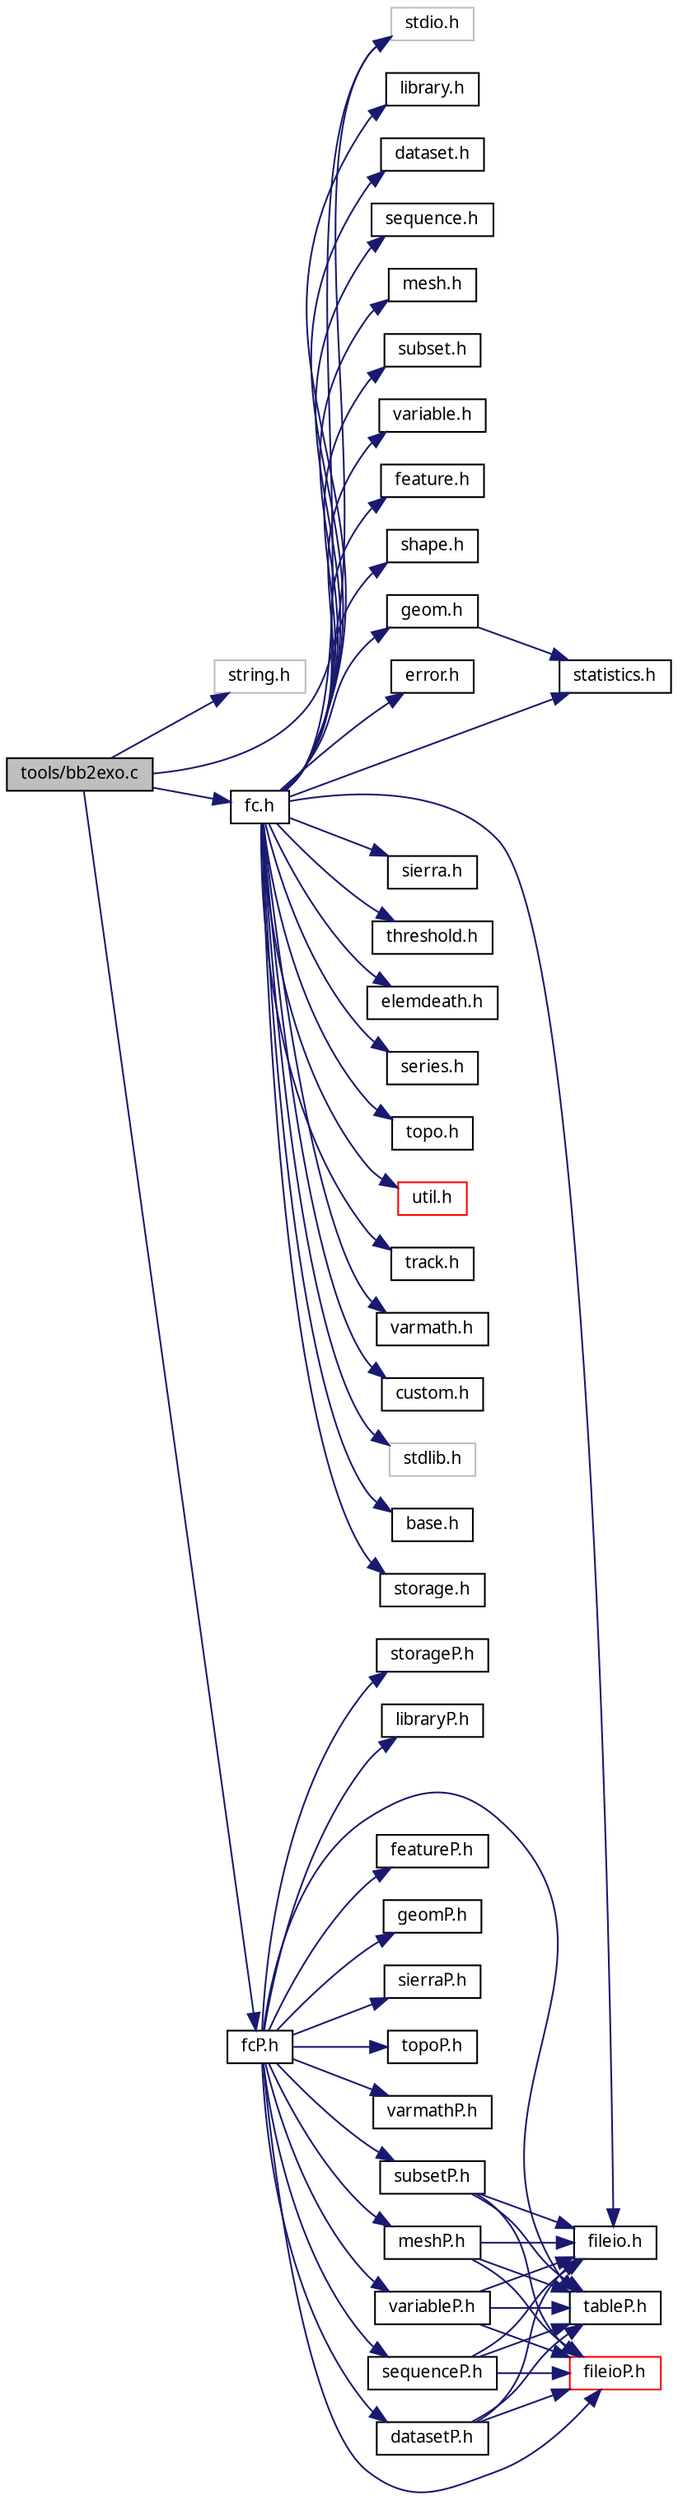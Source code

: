 digraph G
{
  edge [fontname="FreeSans.ttf",fontsize=10,labelfontname="FreeSans.ttf",labelfontsize=10];
  node [fontname="FreeSans.ttf",fontsize=10,shape=record];
  rankdir=LR;
  Node1 [label="tools/bb2exo.c",height=0.2,width=0.4,color="black", fillcolor="grey75", style="filled" fontcolor="black"];
  Node1 -> Node2 [color="midnightblue",fontsize=10,style="solid",fontname="FreeSans.ttf"];
  Node2 [label="string.h",height=0.2,width=0.4,color="grey75", fillcolor="white", style="filled"];
  Node1 -> Node3 [color="midnightblue",fontsize=10,style="solid",fontname="FreeSans.ttf"];
  Node3 [label="stdio.h",height=0.2,width=0.4,color="grey75", fillcolor="white", style="filled"];
  Node1 -> Node4 [color="midnightblue",fontsize=10,style="solid",fontname="FreeSans.ttf"];
  Node4 [label="fc.h",height=0.2,width=0.4,color="black", fillcolor="white", style="filled",URL="$fc_8h.html"];
  Node4 -> Node5 [color="midnightblue",fontsize=10,style="solid",fontname="FreeSans.ttf"];
  Node5 [label="stdlib.h",height=0.2,width=0.4,color="grey75", fillcolor="white", style="filled"];
  Node4 -> Node3 [color="midnightblue",fontsize=10,style="solid",fontname="FreeSans.ttf"];
  Node4 -> Node6 [color="midnightblue",fontsize=10,style="solid",fontname="FreeSans.ttf"];
  Node6 [label="base.h",height=0.2,width=0.4,color="black", fillcolor="white", style="filled",URL="$base_8h.html"];
  Node4 -> Node7 [color="midnightblue",fontsize=10,style="solid",fontname="FreeSans.ttf"];
  Node7 [label="storage.h",height=0.2,width=0.4,color="black", fillcolor="white", style="filled",URL="$storage_8h.html"];
  Node4 -> Node8 [color="midnightblue",fontsize=10,style="solid",fontname="FreeSans.ttf"];
  Node8 [label="library.h",height=0.2,width=0.4,color="black", fillcolor="white", style="filled",URL="$library_8h.html"];
  Node4 -> Node9 [color="midnightblue",fontsize=10,style="solid",fontname="FreeSans.ttf"];
  Node9 [label="dataset.h",height=0.2,width=0.4,color="black", fillcolor="white", style="filled",URL="$dataset_8h.html"];
  Node4 -> Node10 [color="midnightblue",fontsize=10,style="solid",fontname="FreeSans.ttf"];
  Node10 [label="sequence.h",height=0.2,width=0.4,color="black", fillcolor="white", style="filled",URL="$sequence_8h.html"];
  Node4 -> Node11 [color="midnightblue",fontsize=10,style="solid",fontname="FreeSans.ttf"];
  Node11 [label="mesh.h",height=0.2,width=0.4,color="black", fillcolor="white", style="filled",URL="$mesh_8h.html"];
  Node4 -> Node12 [color="midnightblue",fontsize=10,style="solid",fontname="FreeSans.ttf"];
  Node12 [label="subset.h",height=0.2,width=0.4,color="black", fillcolor="white", style="filled",URL="$subset_8h.html"];
  Node4 -> Node13 [color="midnightblue",fontsize=10,style="solid",fontname="FreeSans.ttf"];
  Node13 [label="variable.h",height=0.2,width=0.4,color="black", fillcolor="white", style="filled",URL="$variable_8h.html"];
  Node4 -> Node14 [color="midnightblue",fontsize=10,style="solid",fontname="FreeSans.ttf"];
  Node14 [label="feature.h",height=0.2,width=0.4,color="black", fillcolor="white", style="filled",URL="$feature_8h.html"];
  Node4 -> Node15 [color="midnightblue",fontsize=10,style="solid",fontname="FreeSans.ttf"];
  Node15 [label="shape.h",height=0.2,width=0.4,color="black", fillcolor="white", style="filled",URL="$shape_8h.html"];
  Node4 -> Node16 [color="midnightblue",fontsize=10,style="solid",fontname="FreeSans.ttf"];
  Node16 [label="fileio.h",height=0.2,width=0.4,color="black", fillcolor="white", style="filled",URL="$fileio_8h.html"];
  Node4 -> Node17 [color="midnightblue",fontsize=10,style="solid",fontname="FreeSans.ttf"];
  Node17 [label="error.h",height=0.2,width=0.4,color="black", fillcolor="white", style="filled",URL="$error_8h.html"];
  Node4 -> Node18 [color="midnightblue",fontsize=10,style="solid",fontname="FreeSans.ttf"];
  Node18 [label="geom.h",height=0.2,width=0.4,color="black", fillcolor="white", style="filled",URL="$geom_8h.html"];
  Node18 -> Node19 [color="midnightblue",fontsize=10,style="solid",fontname="FreeSans.ttf"];
  Node19 [label="statistics.h",height=0.2,width=0.4,color="black", fillcolor="white", style="filled",URL="$statistics_8h.html"];
  Node4 -> Node20 [color="midnightblue",fontsize=10,style="solid",fontname="FreeSans.ttf"];
  Node20 [label="sierra.h",height=0.2,width=0.4,color="black", fillcolor="white", style="filled",URL="$sierra_8h.html"];
  Node4 -> Node19 [color="midnightblue",fontsize=10,style="solid",fontname="FreeSans.ttf"];
  Node4 -> Node21 [color="midnightblue",fontsize=10,style="solid",fontname="FreeSans.ttf"];
  Node21 [label="threshold.h",height=0.2,width=0.4,color="black", fillcolor="white", style="filled",URL="$threshold_8h.html"];
  Node4 -> Node22 [color="midnightblue",fontsize=10,style="solid",fontname="FreeSans.ttf"];
  Node22 [label="elemdeath.h",height=0.2,width=0.4,color="black", fillcolor="white", style="filled",URL="$elemdeath_8h.html"];
  Node4 -> Node23 [color="midnightblue",fontsize=10,style="solid",fontname="FreeSans.ttf"];
  Node23 [label="series.h",height=0.2,width=0.4,color="black", fillcolor="white", style="filled",URL="$series_8h.html"];
  Node4 -> Node24 [color="midnightblue",fontsize=10,style="solid",fontname="FreeSans.ttf"];
  Node24 [label="topo.h",height=0.2,width=0.4,color="black", fillcolor="white", style="filled",URL="$topo_8h.html"];
  Node4 -> Node25 [color="midnightblue",fontsize=10,style="solid",fontname="FreeSans.ttf"];
  Node25 [label="util.h",height=0.2,width=0.4,color="red", fillcolor="white", style="filled",URL="$util_8h.html"];
  Node4 -> Node26 [color="midnightblue",fontsize=10,style="solid",fontname="FreeSans.ttf"];
  Node26 [label="track.h",height=0.2,width=0.4,color="black", fillcolor="white", style="filled",URL="$track_8h.html"];
  Node4 -> Node27 [color="midnightblue",fontsize=10,style="solid",fontname="FreeSans.ttf"];
  Node27 [label="varmath.h",height=0.2,width=0.4,color="black", fillcolor="white", style="filled",URL="$varmath_8h.html"];
  Node4 -> Node28 [color="midnightblue",fontsize=10,style="solid",fontname="FreeSans.ttf"];
  Node28 [label="custom.h",height=0.2,width=0.4,color="black", fillcolor="white", style="filled",URL="$custom_8h.html"];
  Node1 -> Node29 [color="midnightblue",fontsize=10,style="solid",fontname="FreeSans.ttf"];
  Node29 [label="fcP.h",height=0.2,width=0.4,color="black", fillcolor="white", style="filled",URL="$fcP_8h.html"];
  Node29 -> Node30 [color="midnightblue",fontsize=10,style="solid",fontname="FreeSans.ttf"];
  Node30 [label="storageP.h",height=0.2,width=0.4,color="black", fillcolor="white", style="filled",URL="$storageP_8h.html"];
  Node29 -> Node31 [color="midnightblue",fontsize=10,style="solid",fontname="FreeSans.ttf"];
  Node31 [label="tableP.h",height=0.2,width=0.4,color="black", fillcolor="white", style="filled",URL="$tableP_8h.html"];
  Node29 -> Node32 [color="midnightblue",fontsize=10,style="solid",fontname="FreeSans.ttf"];
  Node32 [label="libraryP.h",height=0.2,width=0.4,color="black", fillcolor="white", style="filled",URL="$libraryP_8h.html"];
  Node29 -> Node33 [color="midnightblue",fontsize=10,style="solid",fontname="FreeSans.ttf"];
  Node33 [label="datasetP.h",height=0.2,width=0.4,color="black", fillcolor="white", style="filled",URL="$datasetP_8h.html"];
  Node33 -> Node31 [color="midnightblue",fontsize=10,style="solid",fontname="FreeSans.ttf"];
  Node33 -> Node16 [color="midnightblue",fontsize=10,style="solid",fontname="FreeSans.ttf"];
  Node33 -> Node34 [color="midnightblue",fontsize=10,style="solid",fontname="FreeSans.ttf"];
  Node34 [label="fileioP.h",height=0.2,width=0.4,color="red", fillcolor="white", style="filled",URL="$fileioP_8h.html"];
  Node29 -> Node35 [color="midnightblue",fontsize=10,style="solid",fontname="FreeSans.ttf"];
  Node35 [label="sequenceP.h",height=0.2,width=0.4,color="black", fillcolor="white", style="filled",URL="$sequenceP_8h.html"];
  Node35 -> Node31 [color="midnightblue",fontsize=10,style="solid",fontname="FreeSans.ttf"];
  Node35 -> Node16 [color="midnightblue",fontsize=10,style="solid",fontname="FreeSans.ttf"];
  Node35 -> Node34 [color="midnightblue",fontsize=10,style="solid",fontname="FreeSans.ttf"];
  Node29 -> Node36 [color="midnightblue",fontsize=10,style="solid",fontname="FreeSans.ttf"];
  Node36 [label="meshP.h",height=0.2,width=0.4,color="black", fillcolor="white", style="filled",URL="$meshP_8h.html"];
  Node36 -> Node31 [color="midnightblue",fontsize=10,style="solid",fontname="FreeSans.ttf"];
  Node36 -> Node16 [color="midnightblue",fontsize=10,style="solid",fontname="FreeSans.ttf"];
  Node36 -> Node34 [color="midnightblue",fontsize=10,style="solid",fontname="FreeSans.ttf"];
  Node29 -> Node37 [color="midnightblue",fontsize=10,style="solid",fontname="FreeSans.ttf"];
  Node37 [label="subsetP.h",height=0.2,width=0.4,color="black", fillcolor="white", style="filled",URL="$subsetP_8h.html"];
  Node37 -> Node31 [color="midnightblue",fontsize=10,style="solid",fontname="FreeSans.ttf"];
  Node37 -> Node16 [color="midnightblue",fontsize=10,style="solid",fontname="FreeSans.ttf"];
  Node37 -> Node34 [color="midnightblue",fontsize=10,style="solid",fontname="FreeSans.ttf"];
  Node29 -> Node38 [color="midnightblue",fontsize=10,style="solid",fontname="FreeSans.ttf"];
  Node38 [label="variableP.h",height=0.2,width=0.4,color="black", fillcolor="white", style="filled",URL="$variableP_8h.html"];
  Node38 -> Node31 [color="midnightblue",fontsize=10,style="solid",fontname="FreeSans.ttf"];
  Node38 -> Node16 [color="midnightblue",fontsize=10,style="solid",fontname="FreeSans.ttf"];
  Node38 -> Node34 [color="midnightblue",fontsize=10,style="solid",fontname="FreeSans.ttf"];
  Node29 -> Node34 [color="midnightblue",fontsize=10,style="solid",fontname="FreeSans.ttf"];
  Node29 -> Node39 [color="midnightblue",fontsize=10,style="solid",fontname="FreeSans.ttf"];
  Node39 [label="geomP.h",height=0.2,width=0.4,color="black", fillcolor="white", style="filled",URL="$geomP_8h.html"];
  Node29 -> Node40 [color="midnightblue",fontsize=10,style="solid",fontname="FreeSans.ttf"];
  Node40 [label="sierraP.h",height=0.2,width=0.4,color="black", fillcolor="white", style="filled",URL="$sierraP_8h.html"];
  Node29 -> Node41 [color="midnightblue",fontsize=10,style="solid",fontname="FreeSans.ttf"];
  Node41 [label="topoP.h",height=0.2,width=0.4,color="black", fillcolor="white", style="filled",URL="$topoP_8h.html"];
  Node29 -> Node42 [color="midnightblue",fontsize=10,style="solid",fontname="FreeSans.ttf"];
  Node42 [label="varmathP.h",height=0.2,width=0.4,color="black", fillcolor="white", style="filled",URL="$varmathP_8h.html"];
  Node29 -> Node43 [color="midnightblue",fontsize=10,style="solid",fontname="FreeSans.ttf"];
  Node43 [label="featureP.h",height=0.2,width=0.4,color="black", fillcolor="white", style="filled",URL="$featureP_8h.html"];
}
